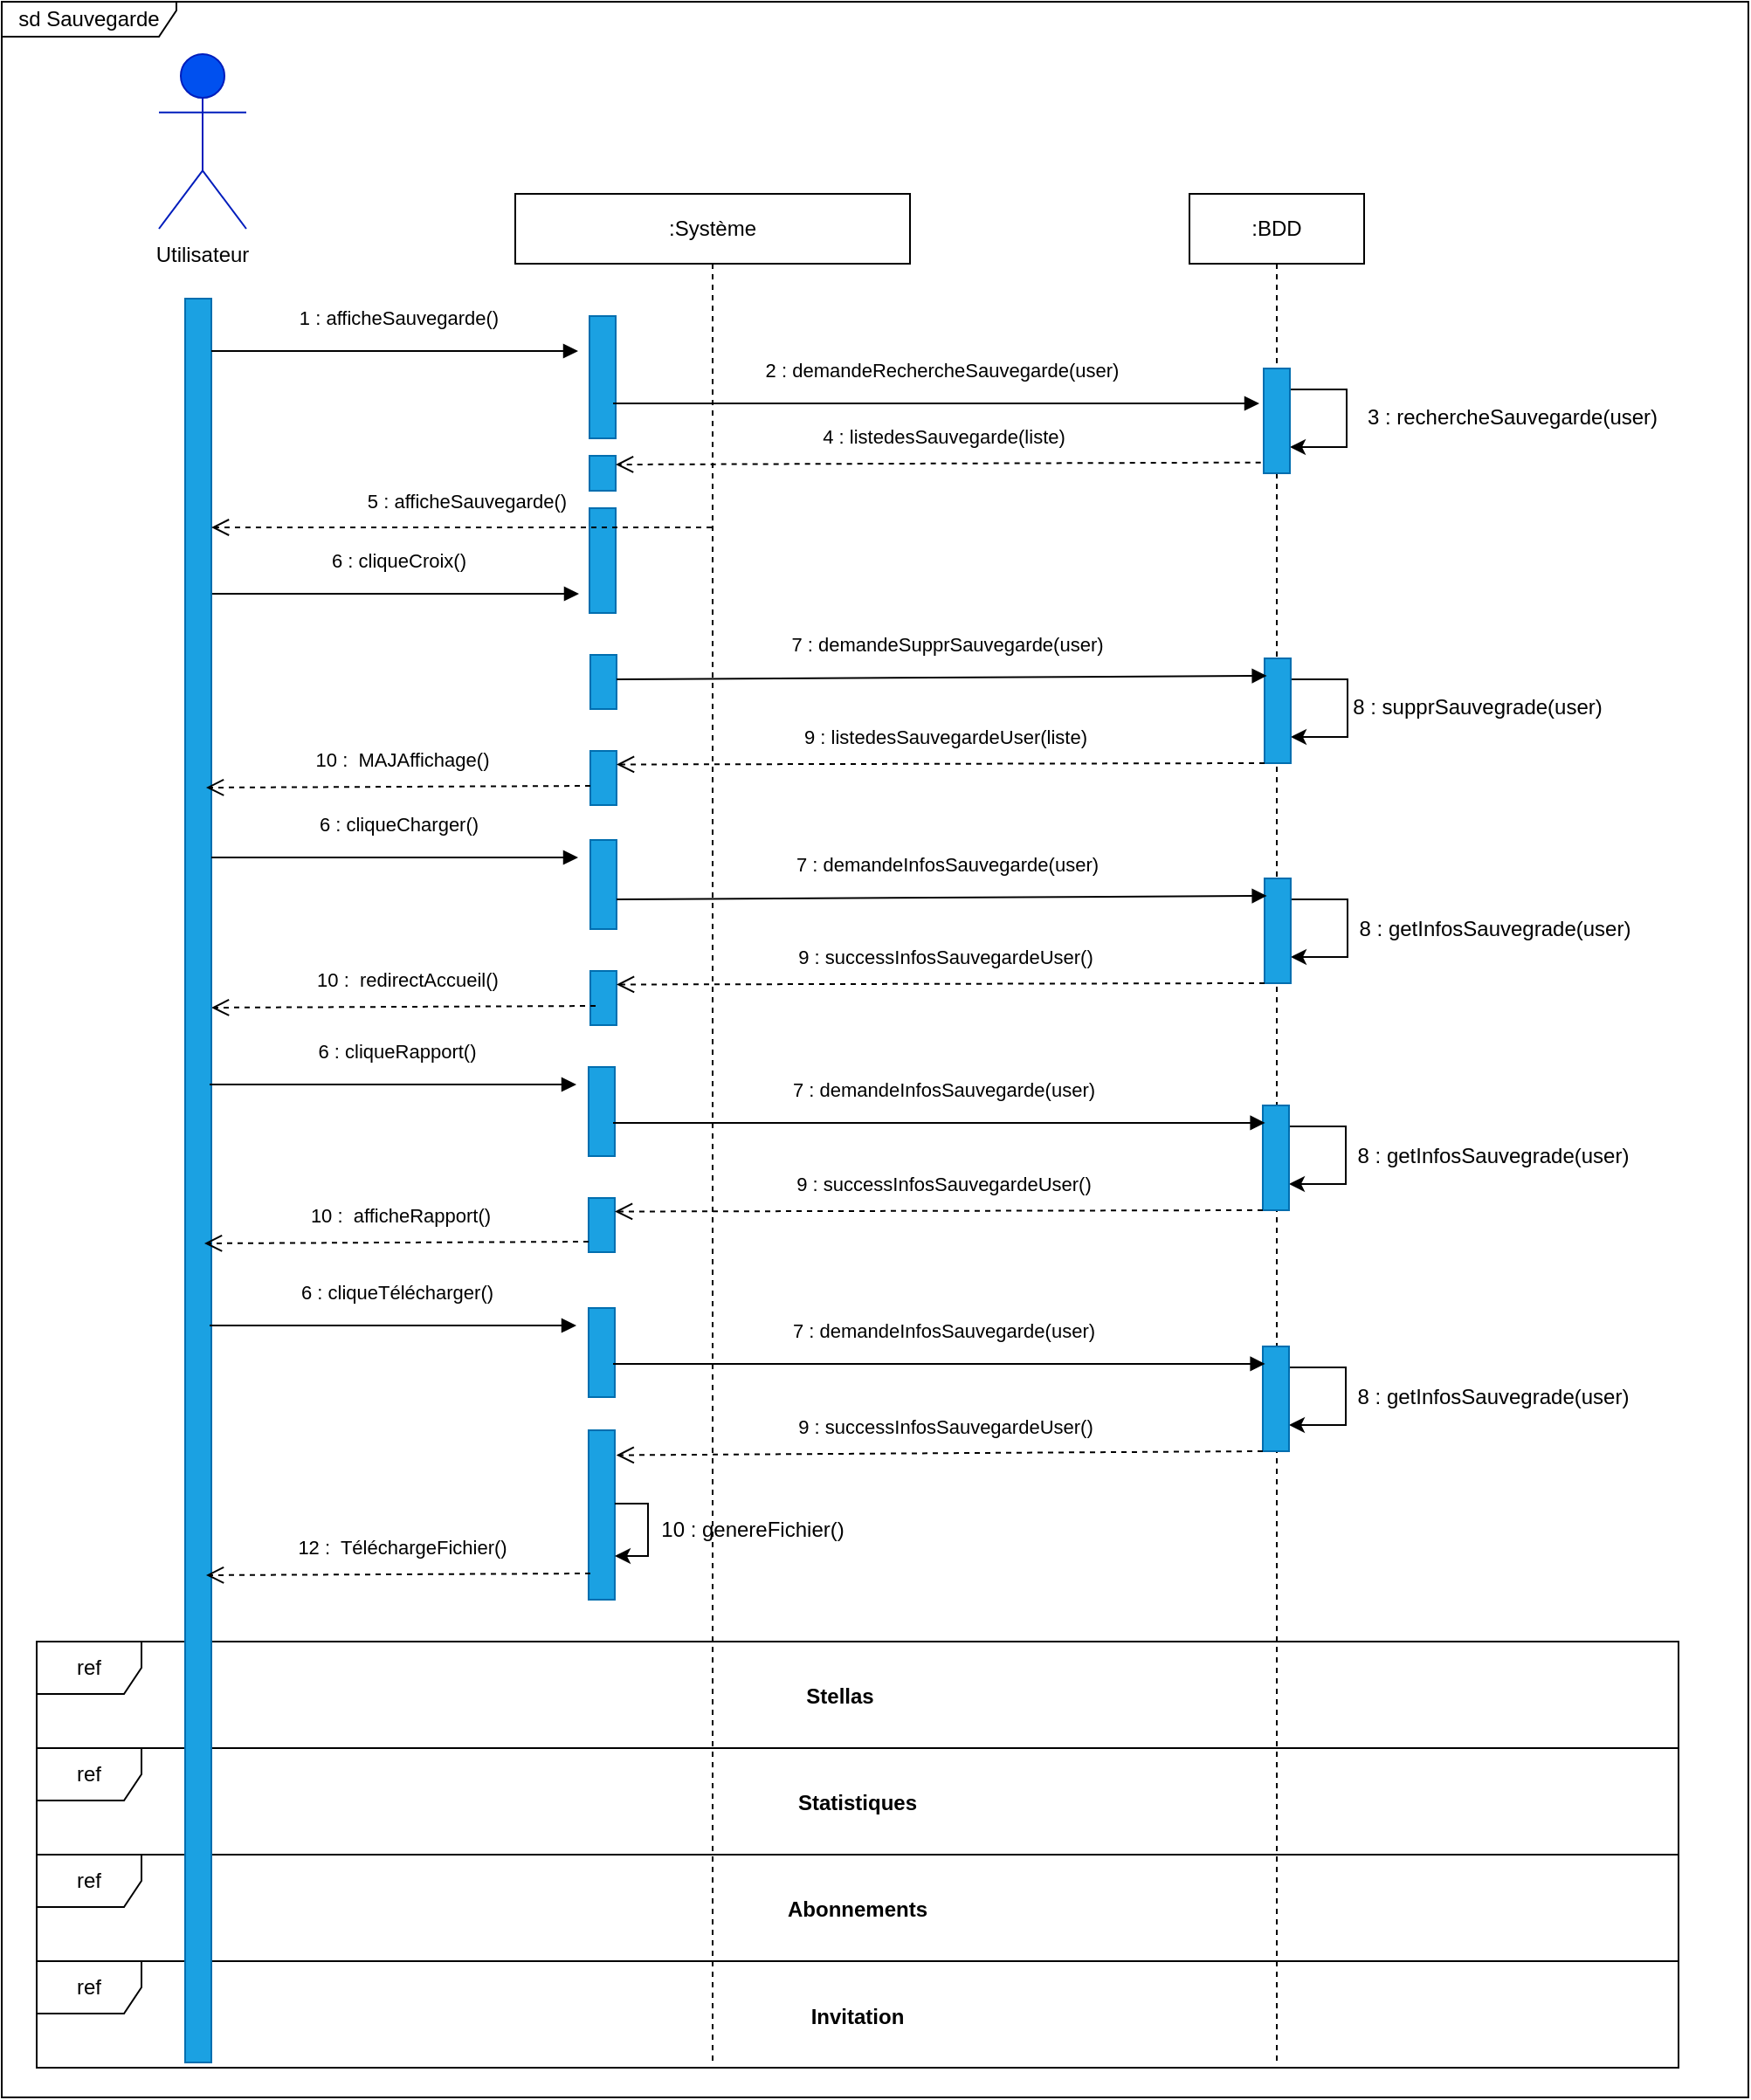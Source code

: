 <mxfile version="20.6.0" type="device"><diagram id="uofGT5QtmP-3QotKPamj" name="Page-1"><mxGraphModel dx="2605" dy="921" grid="1" gridSize="10" guides="1" tooltips="1" connect="1" arrows="1" fold="1" page="1" pageScale="1" pageWidth="827" pageHeight="1169" math="0" shadow="0"><root><mxCell id="0"/><mxCell id="1" parent="0"/><mxCell id="blwC9eMnpBSnIddhzdI9-85" value="ref" style="shape=umlFrame;whiteSpace=wrap;html=1;" vertex="1" parent="1"><mxGeometry x="-720" y="1352" width="940" height="61" as="geometry"/></mxCell><mxCell id="blwC9eMnpBSnIddhzdI9-6" value=":BDD" style="shape=umlLifeline;perimeter=lifelinePerimeter;whiteSpace=wrap;html=1;container=1;collapsible=0;recursiveResize=0;outlineConnect=0;" vertex="1" parent="1"><mxGeometry x="-60" y="340" width="100" height="1070" as="geometry"/></mxCell><mxCell id="blwC9eMnpBSnIddhzdI9-7" style="edgeStyle=orthogonalEdgeStyle;rounded=0;orthogonalLoop=1;jettySize=auto;html=1;exitX=1;exitY=0.25;exitDx=0;exitDy=0;entryX=1;entryY=0.75;entryDx=0;entryDy=0;" edge="1" parent="blwC9eMnpBSnIddhzdI9-6" source="blwC9eMnpBSnIddhzdI9-8" target="blwC9eMnpBSnIddhzdI9-8"><mxGeometry relative="1" as="geometry"><Array as="points"><mxPoint x="58" y="112"/><mxPoint x="90" y="112"/><mxPoint x="90" y="145"/></Array></mxGeometry></mxCell><mxCell id="blwC9eMnpBSnIddhzdI9-8" value="" style="rounded=0;whiteSpace=wrap;html=1;fillColor=#1ba1e2;fontColor=#ffffff;strokeColor=#006EAF;" vertex="1" parent="blwC9eMnpBSnIddhzdI9-6"><mxGeometry x="42.5" y="100" width="15" height="60" as="geometry"/></mxCell><mxCell id="blwC9eMnpBSnIddhzdI9-1" value="&lt;b&gt;Utilisateur&lt;/b&gt;" style="shape=umlActor;verticalLabelPosition=bottom;verticalAlign=top;html=1;fillColor=#0050ef;fontColor=#ffffff;strokeColor=#001DBC;" vertex="1" parent="1"><mxGeometry x="-650" y="260" width="50" height="100" as="geometry"/></mxCell><mxCell id="blwC9eMnpBSnIddhzdI9-2" value="Utilisateur" style="text;html=1;strokeColor=none;fillColor=none;align=center;verticalAlign=middle;whiteSpace=wrap;rounded=0;" vertex="1" parent="1"><mxGeometry x="-655" y="360" width="60" height="30" as="geometry"/></mxCell><mxCell id="blwC9eMnpBSnIddhzdI9-3" value=":Système" style="shape=umlLifeline;perimeter=lifelinePerimeter;whiteSpace=wrap;html=1;container=1;collapsible=0;recursiveResize=0;outlineConnect=0;" vertex="1" parent="1"><mxGeometry x="-446" y="340" width="226" height="1070" as="geometry"/></mxCell><mxCell id="blwC9eMnpBSnIddhzdI9-4" value="" style="rounded=0;whiteSpace=wrap;html=1;fillColor=#1ba1e2;fontColor=#ffffff;strokeColor=#006EAF;" vertex="1" parent="blwC9eMnpBSnIddhzdI9-3"><mxGeometry x="42.5" y="180" width="15" height="60" as="geometry"/></mxCell><mxCell id="blwC9eMnpBSnIddhzdI9-5" value="" style="rounded=0;whiteSpace=wrap;html=1;fillColor=#1ba1e2;fontColor=#ffffff;strokeColor=#006EAF;" vertex="1" parent="blwC9eMnpBSnIddhzdI9-3"><mxGeometry x="42.5" y="150" width="15" height="20" as="geometry"/></mxCell><mxCell id="blwC9eMnpBSnIddhzdI9-40" value="" style="rounded=0;whiteSpace=wrap;html=1;fillColor=#1ba1e2;fontColor=#ffffff;strokeColor=#006EAF;" vertex="1" parent="blwC9eMnpBSnIddhzdI9-3"><mxGeometry x="42.99" y="370" width="15" height="51" as="geometry"/></mxCell><mxCell id="blwC9eMnpBSnIddhzdI9-41" value="" style="rounded=0;whiteSpace=wrap;html=1;fillColor=#1ba1e2;fontColor=#ffffff;strokeColor=#006EAF;" vertex="1" parent="blwC9eMnpBSnIddhzdI9-3"><mxGeometry x="42.99" y="445" width="15" height="31" as="geometry"/></mxCell><mxCell id="blwC9eMnpBSnIddhzdI9-42" style="edgeStyle=orthogonalEdgeStyle;rounded=0;orthogonalLoop=1;jettySize=auto;html=1;exitX=1;exitY=0.25;exitDx=0;exitDy=0;entryX=1;entryY=0.75;entryDx=0;entryDy=0;" edge="1" source="blwC9eMnpBSnIddhzdI9-43" target="blwC9eMnpBSnIddhzdI9-43" parent="blwC9eMnpBSnIddhzdI9-3"><mxGeometry relative="1" as="geometry"><Array as="points"><mxPoint x="444.49" y="404"/><mxPoint x="476.49" y="404"/><mxPoint x="476.49" y="437"/></Array></mxGeometry></mxCell><mxCell id="blwC9eMnpBSnIddhzdI9-43" value="" style="rounded=0;whiteSpace=wrap;html=1;fillColor=#1ba1e2;fontColor=#ffffff;strokeColor=#006EAF;" vertex="1" parent="blwC9eMnpBSnIddhzdI9-3"><mxGeometry x="428.99" y="392" width="15" height="60" as="geometry"/></mxCell><mxCell id="blwC9eMnpBSnIddhzdI9-44" value="7 : demandeInfosSauvegarde(user)" style="html=1;verticalAlign=bottom;endArrow=block;rounded=0;entryX=0.089;entryY=0.166;entryDx=0;entryDy=0;entryPerimeter=0;" edge="1" target="blwC9eMnpBSnIddhzdI9-43" parent="blwC9eMnpBSnIddhzdI9-3"><mxGeometry x="0.016" y="10" width="80" relative="1" as="geometry"><mxPoint x="57.99" y="404" as="sourcePoint"/><mxPoint x="267.99" y="404" as="targetPoint"/><mxPoint as="offset"/></mxGeometry></mxCell><mxCell id="blwC9eMnpBSnIddhzdI9-45" value="9 : successInfosSauvegardeUser()" style="html=1;verticalAlign=bottom;endArrow=open;dashed=1;endSize=8;rounded=0;exitX=0;exitY=1;exitDx=0;exitDy=0;entryX=1;entryY=0.25;entryDx=0;entryDy=0;" edge="1" source="blwC9eMnpBSnIddhzdI9-43" target="blwC9eMnpBSnIddhzdI9-41" parent="blwC9eMnpBSnIddhzdI9-3"><mxGeometry x="-0.016" y="-6" relative="1" as="geometry"><mxPoint x="427.325" y="425" as="sourcePoint"/><mxPoint x="57.99" y="426.18" as="targetPoint"/><mxPoint as="offset"/></mxGeometry></mxCell><mxCell id="blwC9eMnpBSnIddhzdI9-46" value="10 :&amp;nbsp; redirectAccueil()" style="html=1;verticalAlign=bottom;endArrow=open;dashed=1;endSize=8;rounded=0;exitX=0.233;exitY=0.143;exitDx=0;exitDy=0;exitPerimeter=0;" edge="1" parent="blwC9eMnpBSnIddhzdI9-3"><mxGeometry x="-0.016" y="-6" relative="1" as="geometry"><mxPoint x="45.995" y="465" as="sourcePoint"/><mxPoint x="-174" y="465.99" as="targetPoint"/><mxPoint as="offset"/></mxGeometry></mxCell><mxCell id="blwC9eMnpBSnIddhzdI9-58" value="" style="rounded=0;whiteSpace=wrap;html=1;fillColor=#1ba1e2;fontColor=#ffffff;strokeColor=#006EAF;" vertex="1" parent="blwC9eMnpBSnIddhzdI9-3"><mxGeometry x="41.99" y="500" width="15" height="51" as="geometry"/></mxCell><mxCell id="blwC9eMnpBSnIddhzdI9-59" value="" style="rounded=0;whiteSpace=wrap;html=1;fillColor=#1ba1e2;fontColor=#ffffff;strokeColor=#006EAF;" vertex="1" parent="blwC9eMnpBSnIddhzdI9-3"><mxGeometry x="41.99" y="575" width="15" height="31" as="geometry"/></mxCell><mxCell id="blwC9eMnpBSnIddhzdI9-60" style="edgeStyle=orthogonalEdgeStyle;rounded=0;orthogonalLoop=1;jettySize=auto;html=1;exitX=1;exitY=0.25;exitDx=0;exitDy=0;entryX=1;entryY=0.75;entryDx=0;entryDy=0;" edge="1" source="blwC9eMnpBSnIddhzdI9-61" target="blwC9eMnpBSnIddhzdI9-61" parent="blwC9eMnpBSnIddhzdI9-3"><mxGeometry relative="1" as="geometry"><Array as="points"><mxPoint x="443.49" y="534"/><mxPoint x="475.49" y="534"/><mxPoint x="475.49" y="567"/></Array></mxGeometry></mxCell><mxCell id="blwC9eMnpBSnIddhzdI9-61" value="" style="rounded=0;whiteSpace=wrap;html=1;fillColor=#1ba1e2;fontColor=#ffffff;strokeColor=#006EAF;" vertex="1" parent="blwC9eMnpBSnIddhzdI9-3"><mxGeometry x="427.99" y="522" width="15" height="60" as="geometry"/></mxCell><mxCell id="blwC9eMnpBSnIddhzdI9-62" value="7 : demandeInfosSauvegarde(user)" style="html=1;verticalAlign=bottom;endArrow=block;rounded=0;entryX=0.089;entryY=0.166;entryDx=0;entryDy=0;entryPerimeter=0;" edge="1" target="blwC9eMnpBSnIddhzdI9-61" parent="blwC9eMnpBSnIddhzdI9-3"><mxGeometry x="0.016" y="10" width="80" relative="1" as="geometry"><mxPoint x="56" y="532" as="sourcePoint"/><mxPoint x="266.99" y="534" as="targetPoint"/><mxPoint as="offset"/></mxGeometry></mxCell><mxCell id="blwC9eMnpBSnIddhzdI9-63" value="9 : successInfosSauvegardeUser()" style="html=1;verticalAlign=bottom;endArrow=open;dashed=1;endSize=8;rounded=0;exitX=0;exitY=1;exitDx=0;exitDy=0;entryX=1;entryY=0.25;entryDx=0;entryDy=0;" edge="1" source="blwC9eMnpBSnIddhzdI9-61" target="blwC9eMnpBSnIddhzdI9-59" parent="blwC9eMnpBSnIddhzdI9-3"><mxGeometry x="-0.016" y="-6" relative="1" as="geometry"><mxPoint x="426.325" y="555" as="sourcePoint"/><mxPoint x="56.99" y="556.18" as="targetPoint"/><mxPoint as="offset"/></mxGeometry></mxCell><mxCell id="blwC9eMnpBSnIddhzdI9-70" value="" style="rounded=0;whiteSpace=wrap;html=1;fillColor=#1ba1e2;fontColor=#ffffff;strokeColor=#006EAF;" vertex="1" parent="blwC9eMnpBSnIddhzdI9-3"><mxGeometry x="41.99" y="638" width="15" height="51" as="geometry"/></mxCell><mxCell id="blwC9eMnpBSnIddhzdI9-71" value="" style="rounded=0;whiteSpace=wrap;html=1;fillColor=#1ba1e2;fontColor=#ffffff;strokeColor=#006EAF;" vertex="1" parent="blwC9eMnpBSnIddhzdI9-3"><mxGeometry x="41.99" y="708" width="15" height="97" as="geometry"/></mxCell><mxCell id="blwC9eMnpBSnIddhzdI9-72" style="edgeStyle=orthogonalEdgeStyle;rounded=0;orthogonalLoop=1;jettySize=auto;html=1;exitX=1;exitY=0.25;exitDx=0;exitDy=0;entryX=1;entryY=0.75;entryDx=0;entryDy=0;" edge="1" source="blwC9eMnpBSnIddhzdI9-73" target="blwC9eMnpBSnIddhzdI9-73" parent="blwC9eMnpBSnIddhzdI9-3"><mxGeometry relative="1" as="geometry"><Array as="points"><mxPoint x="443.49" y="672"/><mxPoint x="475.49" y="672"/><mxPoint x="475.49" y="705"/></Array></mxGeometry></mxCell><mxCell id="blwC9eMnpBSnIddhzdI9-73" value="" style="rounded=0;whiteSpace=wrap;html=1;fillColor=#1ba1e2;fontColor=#ffffff;strokeColor=#006EAF;" vertex="1" parent="blwC9eMnpBSnIddhzdI9-3"><mxGeometry x="427.99" y="660" width="15" height="60" as="geometry"/></mxCell><mxCell id="blwC9eMnpBSnIddhzdI9-74" value="7 : demandeInfosSauvegarde(user)" style="html=1;verticalAlign=bottom;endArrow=block;rounded=0;entryX=0.089;entryY=0.166;entryDx=0;entryDy=0;entryPerimeter=0;" edge="1" target="blwC9eMnpBSnIddhzdI9-73" parent="blwC9eMnpBSnIddhzdI9-3"><mxGeometry x="0.016" y="10" width="80" relative="1" as="geometry"><mxPoint x="56" y="670" as="sourcePoint"/><mxPoint x="266.99" y="672" as="targetPoint"/><mxPoint as="offset"/></mxGeometry></mxCell><mxCell id="blwC9eMnpBSnIddhzdI9-75" value="9 : successInfosSauvegardeUser()" style="html=1;verticalAlign=bottom;endArrow=open;dashed=1;endSize=8;rounded=0;exitX=0;exitY=1;exitDx=0;exitDy=0;entryX=1.057;entryY=0.147;entryDx=0;entryDy=0;entryPerimeter=0;" edge="1" source="blwC9eMnpBSnIddhzdI9-73" target="blwC9eMnpBSnIddhzdI9-71" parent="blwC9eMnpBSnIddhzdI9-3"><mxGeometry x="-0.016" y="-6" relative="1" as="geometry"><mxPoint x="426.325" y="693" as="sourcePoint"/><mxPoint x="56.99" y="694.18" as="targetPoint"/><mxPoint as="offset"/></mxGeometry></mxCell><mxCell id="blwC9eMnpBSnIddhzdI9-79" style="edgeStyle=orthogonalEdgeStyle;rounded=0;orthogonalLoop=1;jettySize=auto;html=1;" edge="1" parent="blwC9eMnpBSnIddhzdI9-3" source="blwC9eMnpBSnIddhzdI9-71" target="blwC9eMnpBSnIddhzdI9-71"><mxGeometry relative="1" as="geometry"><Array as="points"><mxPoint x="76" y="750"/><mxPoint x="76" y="780"/></Array></mxGeometry></mxCell><mxCell id="blwC9eMnpBSnIddhzdI9-82" value="ref" style="shape=umlFrame;whiteSpace=wrap;html=1;" vertex="1" parent="blwC9eMnpBSnIddhzdI9-3"><mxGeometry x="-274" y="829" width="940" height="61" as="geometry"/></mxCell><mxCell id="blwC9eMnpBSnIddhzdI9-83" value="ref" style="shape=umlFrame;whiteSpace=wrap;html=1;" vertex="1" parent="blwC9eMnpBSnIddhzdI9-3"><mxGeometry x="-274" y="890" width="940" height="61" as="geometry"/></mxCell><mxCell id="blwC9eMnpBSnIddhzdI9-84" value="ref" style="shape=umlFrame;whiteSpace=wrap;html=1;" vertex="1" parent="blwC9eMnpBSnIddhzdI9-3"><mxGeometry x="-274" y="951" width="940" height="61" as="geometry"/></mxCell><mxCell id="blwC9eMnpBSnIddhzdI9-86" value="Stellas" style="text;align=center;fontStyle=1;verticalAlign=middle;spacingLeft=3;spacingRight=3;strokeColor=none;rotatable=0;points=[[0,0.5],[1,0.5]];portConstraint=eastwest;" vertex="1" parent="blwC9eMnpBSnIddhzdI9-3"><mxGeometry x="146" y="846.5" width="80" height="26" as="geometry"/></mxCell><mxCell id="blwC9eMnpBSnIddhzdI9-87" value="Statistiques" style="text;align=center;fontStyle=1;verticalAlign=middle;spacingLeft=3;spacingRight=3;strokeColor=none;rotatable=0;points=[[0,0.5],[1,0.5]];portConstraint=eastwest;" vertex="1" parent="blwC9eMnpBSnIddhzdI9-3"><mxGeometry x="156" y="907.5" width="80" height="26" as="geometry"/></mxCell><mxCell id="blwC9eMnpBSnIddhzdI9-88" value="Abonnements" style="text;align=center;fontStyle=1;verticalAlign=middle;spacingLeft=3;spacingRight=3;strokeColor=none;rotatable=0;points=[[0,0.5],[1,0.5]];portConstraint=eastwest;" vertex="1" parent="blwC9eMnpBSnIddhzdI9-3"><mxGeometry x="156" y="968.5" width="80" height="26" as="geometry"/></mxCell><mxCell id="blwC9eMnpBSnIddhzdI9-89" value="Invitation" style="text;align=center;fontStyle=1;verticalAlign=middle;spacingLeft=3;spacingRight=3;strokeColor=none;rotatable=0;points=[[0,0.5],[1,0.5]];portConstraint=eastwest;" vertex="1" parent="blwC9eMnpBSnIddhzdI9-3"><mxGeometry x="156" y="1030" width="80" height="26" as="geometry"/></mxCell><mxCell id="blwC9eMnpBSnIddhzdI9-9" value="" style="rounded=0;whiteSpace=wrap;html=1;fillColor=#1ba1e2;fontColor=#ffffff;strokeColor=#006EAF;" vertex="1" parent="1"><mxGeometry x="-635" y="400" width="15" height="1010" as="geometry"/></mxCell><mxCell id="blwC9eMnpBSnIddhzdI9-10" value="" style="rounded=0;whiteSpace=wrap;html=1;fillColor=#1ba1e2;fontColor=#ffffff;strokeColor=#006EAF;" vertex="1" parent="1"><mxGeometry x="-403.5" y="410" width="15" height="70" as="geometry"/></mxCell><mxCell id="blwC9eMnpBSnIddhzdI9-11" value="1 : afficheSauvegarde()" style="html=1;verticalAlign=bottom;endArrow=block;rounded=0;" edge="1" parent="1"><mxGeometry x="0.016" y="10" width="80" relative="1" as="geometry"><mxPoint x="-620" y="430" as="sourcePoint"/><mxPoint x="-410" y="430" as="targetPoint"/><mxPoint as="offset"/></mxGeometry></mxCell><mxCell id="blwC9eMnpBSnIddhzdI9-12" value="2 : demandeRechercheSauvegarde(user)" style="html=1;verticalAlign=bottom;endArrow=block;rounded=0;" edge="1" parent="1"><mxGeometry x="0.016" y="10" width="80" relative="1" as="geometry"><mxPoint x="-390" y="460" as="sourcePoint"/><mxPoint x="-20" y="460" as="targetPoint"/><mxPoint as="offset"/></mxGeometry></mxCell><mxCell id="blwC9eMnpBSnIddhzdI9-13" value="3 : rechercheSauvegarde(user)" style="text;html=1;strokeColor=none;fillColor=none;align=center;verticalAlign=middle;whiteSpace=wrap;rounded=0;" vertex="1" parent="1"><mxGeometry x="30" y="453" width="190" height="30" as="geometry"/></mxCell><mxCell id="blwC9eMnpBSnIddhzdI9-14" value="4 : listedesSauvegarde(liste)" style="html=1;verticalAlign=bottom;endArrow=open;dashed=1;endSize=8;rounded=0;exitX=-0.111;exitY=0.897;exitDx=0;exitDy=0;exitPerimeter=0;entryX=1;entryY=0.25;entryDx=0;entryDy=0;" edge="1" parent="1" source="blwC9eMnpBSnIddhzdI9-8" target="blwC9eMnpBSnIddhzdI9-5"><mxGeometry x="-0.016" y="-6" relative="1" as="geometry"><mxPoint x="-7.5" y="775" as="sourcePoint"/><mxPoint x="-320" y="494" as="targetPoint"/><mxPoint as="offset"/></mxGeometry></mxCell><mxCell id="blwC9eMnpBSnIddhzdI9-15" value="5 : afficheSauvegarde()" style="html=1;verticalAlign=bottom;endArrow=open;dashed=1;endSize=8;rounded=0;" edge="1" parent="1" source="blwC9eMnpBSnIddhzdI9-3"><mxGeometry x="-0.016" y="-6" relative="1" as="geometry"><mxPoint x="-410.665" y="530" as="sourcePoint"/><mxPoint x="-620" y="531" as="targetPoint"/><mxPoint as="offset"/></mxGeometry></mxCell><mxCell id="blwC9eMnpBSnIddhzdI9-30" value="" style="rounded=0;whiteSpace=wrap;html=1;fillColor=#1ba1e2;fontColor=#ffffff;strokeColor=#006EAF;" vertex="1" parent="1"><mxGeometry x="-403.01" y="604" width="15" height="31" as="geometry"/></mxCell><mxCell id="blwC9eMnpBSnIddhzdI9-31" value="" style="rounded=0;whiteSpace=wrap;html=1;fillColor=#1ba1e2;fontColor=#ffffff;strokeColor=#006EAF;" vertex="1" parent="1"><mxGeometry x="-403.01" y="659" width="15" height="31" as="geometry"/></mxCell><mxCell id="blwC9eMnpBSnIddhzdI9-32" style="edgeStyle=orthogonalEdgeStyle;rounded=0;orthogonalLoop=1;jettySize=auto;html=1;exitX=1;exitY=0.25;exitDx=0;exitDy=0;entryX=1;entryY=0.75;entryDx=0;entryDy=0;" edge="1" parent="1" source="blwC9eMnpBSnIddhzdI9-33" target="blwC9eMnpBSnIddhzdI9-33"><mxGeometry relative="1" as="geometry"><Array as="points"><mxPoint x="-1.51" y="618"/><mxPoint x="30.49" y="618"/><mxPoint x="30.49" y="651"/></Array></mxGeometry></mxCell><mxCell id="blwC9eMnpBSnIddhzdI9-33" value="" style="rounded=0;whiteSpace=wrap;html=1;fillColor=#1ba1e2;fontColor=#ffffff;strokeColor=#006EAF;" vertex="1" parent="1"><mxGeometry x="-17.01" y="606" width="15" height="60" as="geometry"/></mxCell><mxCell id="blwC9eMnpBSnIddhzdI9-34" value="6 : cliqueCroix()" style="html=1;verticalAlign=bottom;endArrow=block;rounded=0;" edge="1" parent="1"><mxGeometry x="0.016" y="10" width="80" relative="1" as="geometry"><mxPoint x="-619.51" y="569" as="sourcePoint"/><mxPoint x="-409.51" y="569" as="targetPoint"/><mxPoint as="offset"/></mxGeometry></mxCell><mxCell id="blwC9eMnpBSnIddhzdI9-35" value="7 : demandeSupprSauvegarde(user)" style="html=1;verticalAlign=bottom;endArrow=block;rounded=0;entryX=0.089;entryY=0.166;entryDx=0;entryDy=0;entryPerimeter=0;" edge="1" parent="1" target="blwC9eMnpBSnIddhzdI9-33"><mxGeometry x="0.016" y="10" width="80" relative="1" as="geometry"><mxPoint x="-388.01" y="618" as="sourcePoint"/><mxPoint x="-178.01" y="618" as="targetPoint"/><mxPoint as="offset"/></mxGeometry></mxCell><mxCell id="blwC9eMnpBSnIddhzdI9-36" value="8 : supprSauvegrade(user)" style="text;html=1;strokeColor=none;fillColor=none;align=center;verticalAlign=middle;whiteSpace=wrap;rounded=0;" vertex="1" parent="1"><mxGeometry x="10.49" y="619" width="190" height="30" as="geometry"/></mxCell><mxCell id="blwC9eMnpBSnIddhzdI9-37" value="9 : listedesSauvegardeUser(liste)" style="html=1;verticalAlign=bottom;endArrow=open;dashed=1;endSize=8;rounded=0;exitX=0;exitY=1;exitDx=0;exitDy=0;entryX=1;entryY=0.25;entryDx=0;entryDy=0;" edge="1" parent="1" source="blwC9eMnpBSnIddhzdI9-33" target="blwC9eMnpBSnIddhzdI9-31"><mxGeometry x="-0.016" y="-6" relative="1" as="geometry"><mxPoint x="-18.675" y="639" as="sourcePoint"/><mxPoint x="-388.01" y="640.18" as="targetPoint"/><mxPoint as="offset"/></mxGeometry></mxCell><mxCell id="blwC9eMnpBSnIddhzdI9-38" value="10 :&amp;nbsp; MAJAffichage()" style="html=1;verticalAlign=bottom;endArrow=open;dashed=1;endSize=8;rounded=0;exitX=0.233;exitY=0.143;exitDx=0;exitDy=0;exitPerimeter=0;" edge="1" parent="1"><mxGeometry x="-0.016" y="-6" relative="1" as="geometry"><mxPoint x="-403.005" y="679" as="sourcePoint"/><mxPoint x="-623" y="679.99" as="targetPoint"/><mxPoint as="offset"/></mxGeometry></mxCell><mxCell id="blwC9eMnpBSnIddhzdI9-47" value="6 : cliqueCharger()" style="html=1;verticalAlign=bottom;endArrow=block;rounded=0;" edge="1" parent="1"><mxGeometry x="0.016" y="10" width="80" relative="1" as="geometry"><mxPoint x="-620" y="720" as="sourcePoint"/><mxPoint x="-410" y="720" as="targetPoint"/><mxPoint as="offset"/></mxGeometry></mxCell><mxCell id="blwC9eMnpBSnIddhzdI9-48" value="8 : getInfosSauvegrade(user)" style="text;html=1;strokeColor=none;fillColor=none;align=center;verticalAlign=middle;whiteSpace=wrap;rounded=0;" vertex="1" parent="1"><mxGeometry x="20.0" y="746" width="190" height="30" as="geometry"/></mxCell><mxCell id="blwC9eMnpBSnIddhzdI9-65" value="6 : cliqueRapport()" style="html=1;verticalAlign=bottom;endArrow=block;rounded=0;" edge="1" parent="1"><mxGeometry x="0.016" y="10" width="80" relative="1" as="geometry"><mxPoint x="-621" y="850" as="sourcePoint"/><mxPoint x="-411" y="850" as="targetPoint"/><mxPoint as="offset"/></mxGeometry></mxCell><mxCell id="blwC9eMnpBSnIddhzdI9-66" value="8 : getInfosSauvegrade(user)" style="text;html=1;strokeColor=none;fillColor=none;align=center;verticalAlign=middle;whiteSpace=wrap;rounded=0;" vertex="1" parent="1"><mxGeometry x="19.0" y="876" width="190" height="30" as="geometry"/></mxCell><mxCell id="blwC9eMnpBSnIddhzdI9-69" value="10 :&amp;nbsp; afficheRapport()" style="html=1;verticalAlign=bottom;endArrow=open;dashed=1;endSize=8;rounded=0;exitX=0.233;exitY=0.143;exitDx=0;exitDy=0;exitPerimeter=0;" edge="1" parent="1"><mxGeometry x="-0.016" y="-6" relative="1" as="geometry"><mxPoint x="-404.005" y="940" as="sourcePoint"/><mxPoint x="-624" y="940.99" as="targetPoint"/><mxPoint as="offset"/></mxGeometry></mxCell><mxCell id="blwC9eMnpBSnIddhzdI9-76" value="6 : cliqueTélécharger()" style="html=1;verticalAlign=bottom;endArrow=block;rounded=0;" edge="1" parent="1"><mxGeometry x="0.016" y="10" width="80" relative="1" as="geometry"><mxPoint x="-621" y="988" as="sourcePoint"/><mxPoint x="-411" y="988" as="targetPoint"/><mxPoint as="offset"/></mxGeometry></mxCell><mxCell id="blwC9eMnpBSnIddhzdI9-77" value="8 : getInfosSauvegrade(user)" style="text;html=1;strokeColor=none;fillColor=none;align=center;verticalAlign=middle;whiteSpace=wrap;rounded=0;" vertex="1" parent="1"><mxGeometry x="19.0" y="1014" width="190" height="30" as="geometry"/></mxCell><mxCell id="blwC9eMnpBSnIddhzdI9-78" value="12 :&amp;nbsp; TéléchargeFichier()" style="html=1;verticalAlign=bottom;endArrow=open;dashed=1;endSize=8;rounded=0;exitX=0.233;exitY=0.143;exitDx=0;exitDy=0;exitPerimeter=0;" edge="1" parent="1"><mxGeometry x="-0.016" y="-6" relative="1" as="geometry"><mxPoint x="-403.005" y="1130" as="sourcePoint"/><mxPoint x="-623" y="1130.99" as="targetPoint"/><mxPoint as="offset"/></mxGeometry></mxCell><mxCell id="blwC9eMnpBSnIddhzdI9-81" value="10 : genereFichier()" style="text;html=1;strokeColor=none;fillColor=none;align=center;verticalAlign=middle;whiteSpace=wrap;rounded=0;" vertex="1" parent="1"><mxGeometry x="-370" y="1090" width="120" height="30" as="geometry"/></mxCell><mxCell id="blwC9eMnpBSnIddhzdI9-90" value="sd Sauvegarde" style="shape=umlFrame;whiteSpace=wrap;html=1;width=100;height=20;" vertex="1" parent="1"><mxGeometry x="-740" y="230" width="1000" height="1200" as="geometry"/></mxCell></root></mxGraphModel></diagram></mxfile>